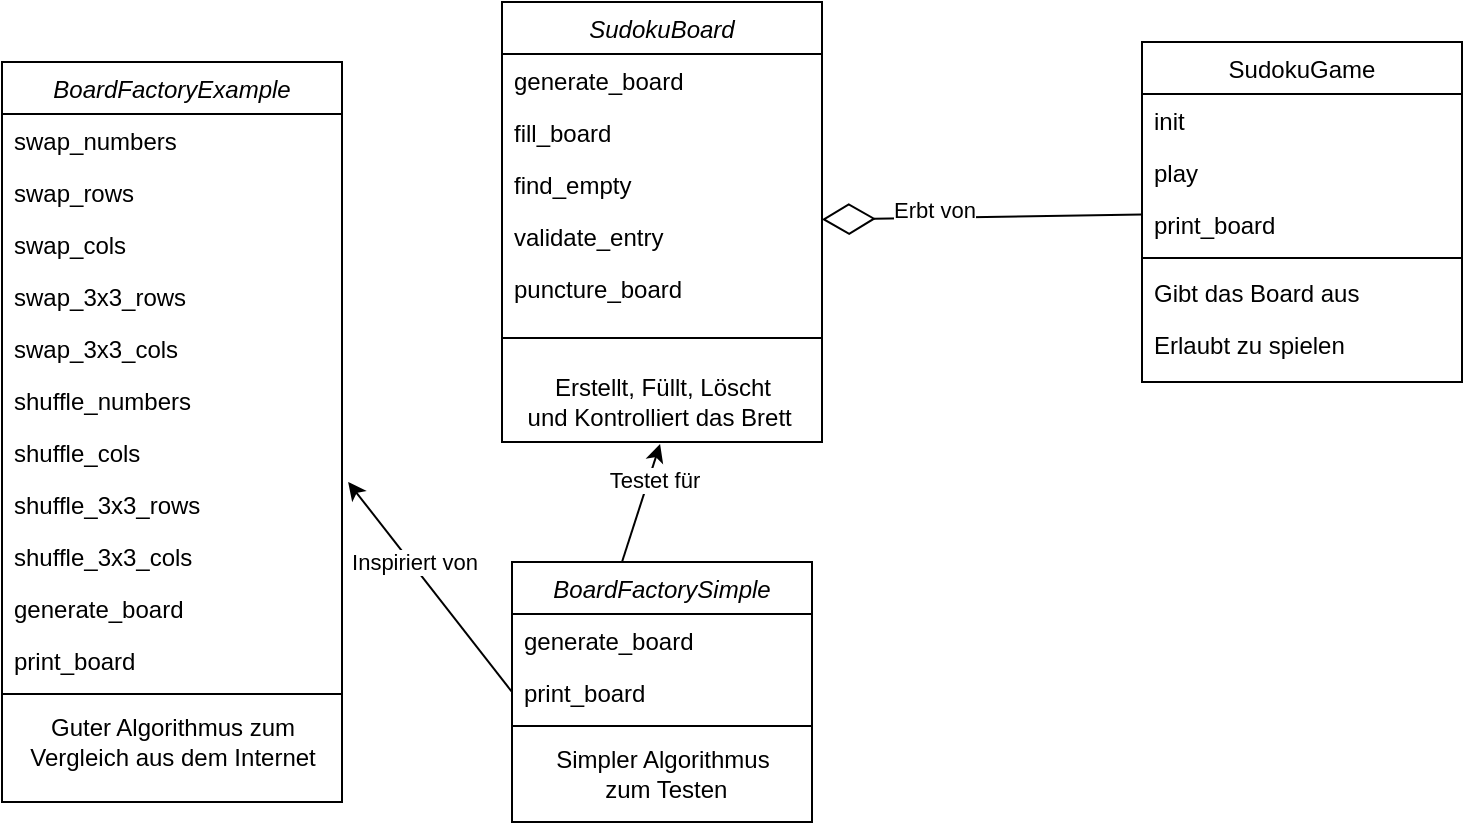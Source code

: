 <mxfile version="20.4.0" type="device"><diagram id="C5RBs43oDa-KdzZeNtuy" name="Page-1"><mxGraphModel dx="1422" dy="794" grid="1" gridSize="10" guides="1" tooltips="1" connect="1" arrows="1" fold="1" page="1" pageScale="1" pageWidth="827" pageHeight="1169" math="0" shadow="0"><root><mxCell id="WIyWlLk6GJQsqaUBKTNV-0"/><mxCell id="WIyWlLk6GJQsqaUBKTNV-1" parent="WIyWlLk6GJQsqaUBKTNV-0"/><mxCell id="zkfFHV4jXpPFQw0GAbJ--0" value="SudokuBoard" style="swimlane;fontStyle=2;align=center;verticalAlign=top;childLayout=stackLayout;horizontal=1;startSize=26;horizontalStack=0;resizeParent=1;resizeLast=0;collapsible=1;marginBottom=0;rounded=0;shadow=0;strokeWidth=1;" parent="WIyWlLk6GJQsqaUBKTNV-1" vertex="1"><mxGeometry x="270" y="50" width="160" height="220" as="geometry"><mxRectangle x="230" y="140" width="160" height="26" as="alternateBounds"/></mxGeometry></mxCell><mxCell id="zkfFHV4jXpPFQw0GAbJ--1" value="generate_board" style="text;align=left;verticalAlign=top;spacingLeft=4;spacingRight=4;overflow=hidden;rotatable=0;points=[[0,0.5],[1,0.5]];portConstraint=eastwest;" parent="zkfFHV4jXpPFQw0GAbJ--0" vertex="1"><mxGeometry y="26" width="160" height="26" as="geometry"/></mxCell><mxCell id="zkfFHV4jXpPFQw0GAbJ--2" value="fill_board" style="text;align=left;verticalAlign=top;spacingLeft=4;spacingRight=4;overflow=hidden;rotatable=0;points=[[0,0.5],[1,0.5]];portConstraint=eastwest;rounded=0;shadow=0;html=0;" parent="zkfFHV4jXpPFQw0GAbJ--0" vertex="1"><mxGeometry y="52" width="160" height="26" as="geometry"/></mxCell><mxCell id="zkfFHV4jXpPFQw0GAbJ--3" value="find_empty" style="text;align=left;verticalAlign=top;spacingLeft=4;spacingRight=4;overflow=hidden;rotatable=0;points=[[0,0.5],[1,0.5]];portConstraint=eastwest;rounded=0;shadow=0;html=0;" parent="zkfFHV4jXpPFQw0GAbJ--0" vertex="1"><mxGeometry y="78" width="160" height="26" as="geometry"/></mxCell><mxCell id="yWedkSjJ-mOeX6taWh3V-0" value="validate_entry" style="text;align=left;verticalAlign=top;spacingLeft=4;spacingRight=4;overflow=hidden;rotatable=0;points=[[0,0.5],[1,0.5]];portConstraint=eastwest;rounded=0;shadow=0;html=0;" vertex="1" parent="zkfFHV4jXpPFQw0GAbJ--0"><mxGeometry y="104" width="160" height="26" as="geometry"/></mxCell><mxCell id="yWedkSjJ-mOeX6taWh3V-1" value="puncture_board" style="text;align=left;verticalAlign=top;spacingLeft=4;spacingRight=4;overflow=hidden;rotatable=0;points=[[0,0.5],[1,0.5]];portConstraint=eastwest;rounded=0;shadow=0;html=0;" vertex="1" parent="zkfFHV4jXpPFQw0GAbJ--0"><mxGeometry y="130" width="160" height="26" as="geometry"/></mxCell><mxCell id="zkfFHV4jXpPFQw0GAbJ--4" value="" style="line;html=1;strokeWidth=1;align=left;verticalAlign=middle;spacingTop=-1;spacingLeft=3;spacingRight=3;rotatable=0;labelPosition=right;points=[];portConstraint=eastwest;" parent="zkfFHV4jXpPFQw0GAbJ--0" vertex="1"><mxGeometry y="156" width="160" height="24" as="geometry"/></mxCell><mxCell id="yWedkSjJ-mOeX6taWh3V-5" value="Erstellt, Füllt, Löscht&lt;br&gt;und Kontrolliert das Brett&amp;nbsp;" style="text;html=1;align=center;verticalAlign=middle;resizable=0;points=[];autosize=1;strokeColor=none;fillColor=none;" vertex="1" parent="zkfFHV4jXpPFQw0GAbJ--0"><mxGeometry y="180" width="160" height="40" as="geometry"/></mxCell><mxCell id="zkfFHV4jXpPFQw0GAbJ--17" value="SudokuGame" style="swimlane;fontStyle=0;align=center;verticalAlign=top;childLayout=stackLayout;horizontal=1;startSize=26;horizontalStack=0;resizeParent=1;resizeLast=0;collapsible=1;marginBottom=0;rounded=0;shadow=0;strokeWidth=1;" parent="WIyWlLk6GJQsqaUBKTNV-1" vertex="1"><mxGeometry x="590" y="70" width="160" height="170" as="geometry"><mxRectangle x="550" y="140" width="160" height="26" as="alternateBounds"/></mxGeometry></mxCell><mxCell id="zkfFHV4jXpPFQw0GAbJ--18" value="init" style="text;align=left;verticalAlign=top;spacingLeft=4;spacingRight=4;overflow=hidden;rotatable=0;points=[[0,0.5],[1,0.5]];portConstraint=eastwest;" parent="zkfFHV4jXpPFQw0GAbJ--17" vertex="1"><mxGeometry y="26" width="160" height="26" as="geometry"/></mxCell><mxCell id="zkfFHV4jXpPFQw0GAbJ--19" value="play" style="text;align=left;verticalAlign=top;spacingLeft=4;spacingRight=4;overflow=hidden;rotatable=0;points=[[0,0.5],[1,0.5]];portConstraint=eastwest;rounded=0;shadow=0;html=0;" parent="zkfFHV4jXpPFQw0GAbJ--17" vertex="1"><mxGeometry y="52" width="160" height="26" as="geometry"/></mxCell><mxCell id="zkfFHV4jXpPFQw0GAbJ--20" value="print_board" style="text;align=left;verticalAlign=top;spacingLeft=4;spacingRight=4;overflow=hidden;rotatable=0;points=[[0,0.5],[1,0.5]];portConstraint=eastwest;rounded=0;shadow=0;html=0;" parent="zkfFHV4jXpPFQw0GAbJ--17" vertex="1"><mxGeometry y="78" width="160" height="26" as="geometry"/></mxCell><mxCell id="zkfFHV4jXpPFQw0GAbJ--23" value="" style="line;html=1;strokeWidth=1;align=left;verticalAlign=middle;spacingTop=-1;spacingLeft=3;spacingRight=3;rotatable=0;labelPosition=right;points=[];portConstraint=eastwest;" parent="zkfFHV4jXpPFQw0GAbJ--17" vertex="1"><mxGeometry y="104" width="160" height="8" as="geometry"/></mxCell><mxCell id="zkfFHV4jXpPFQw0GAbJ--24" value="Gibt das Board aus" style="text;align=left;verticalAlign=top;spacingLeft=4;spacingRight=4;overflow=hidden;rotatable=0;points=[[0,0.5],[1,0.5]];portConstraint=eastwest;" parent="zkfFHV4jXpPFQw0GAbJ--17" vertex="1"><mxGeometry y="112" width="160" height="26" as="geometry"/></mxCell><mxCell id="zkfFHV4jXpPFQw0GAbJ--25" value="Erlaubt zu spielen" style="text;align=left;verticalAlign=top;spacingLeft=4;spacingRight=4;overflow=hidden;rotatable=0;points=[[0,0.5],[1,0.5]];portConstraint=eastwest;" parent="zkfFHV4jXpPFQw0GAbJ--17" vertex="1"><mxGeometry y="138" width="160" height="26" as="geometry"/></mxCell><mxCell id="yWedkSjJ-mOeX6taWh3V-4" value="" style="endArrow=diamondThin;endFill=0;endSize=24;html=1;rounded=0;" edge="1" parent="WIyWlLk6GJQsqaUBKTNV-1" source="zkfFHV4jXpPFQw0GAbJ--17" target="zkfFHV4jXpPFQw0GAbJ--0"><mxGeometry width="160" relative="1" as="geometry"><mxPoint x="330" y="200" as="sourcePoint"/><mxPoint x="490" y="200" as="targetPoint"/></mxGeometry></mxCell><mxCell id="yWedkSjJ-mOeX6taWh3V-6" value="Erbt von" style="edgeLabel;html=1;align=center;verticalAlign=middle;resizable=0;points=[];" vertex="1" connectable="0" parent="yWedkSjJ-mOeX6taWh3V-4"><mxGeometry x="0.298" y="-4" relative="1" as="geometry"><mxPoint as="offset"/></mxGeometry></mxCell><mxCell id="yWedkSjJ-mOeX6taWh3V-8" value="BoardFactoryExample" style="swimlane;fontStyle=2;align=center;verticalAlign=top;childLayout=stackLayout;horizontal=1;startSize=26;horizontalStack=0;resizeParent=1;resizeLast=0;collapsible=1;marginBottom=0;rounded=0;shadow=0;strokeWidth=1;" vertex="1" parent="WIyWlLk6GJQsqaUBKTNV-1"><mxGeometry x="20" y="80" width="170" height="370" as="geometry"><mxRectangle x="230" y="140" width="160" height="26" as="alternateBounds"/></mxGeometry></mxCell><mxCell id="yWedkSjJ-mOeX6taWh3V-9" value="swap_numbers" style="text;align=left;verticalAlign=top;spacingLeft=4;spacingRight=4;overflow=hidden;rotatable=0;points=[[0,0.5],[1,0.5]];portConstraint=eastwest;" vertex="1" parent="yWedkSjJ-mOeX6taWh3V-8"><mxGeometry y="26" width="170" height="26" as="geometry"/></mxCell><mxCell id="yWedkSjJ-mOeX6taWh3V-10" value="swap_rows" style="text;align=left;verticalAlign=top;spacingLeft=4;spacingRight=4;overflow=hidden;rotatable=0;points=[[0,0.5],[1,0.5]];portConstraint=eastwest;rounded=0;shadow=0;html=0;" vertex="1" parent="yWedkSjJ-mOeX6taWh3V-8"><mxGeometry y="52" width="170" height="26" as="geometry"/></mxCell><mxCell id="yWedkSjJ-mOeX6taWh3V-11" value="swap_cols" style="text;align=left;verticalAlign=top;spacingLeft=4;spacingRight=4;overflow=hidden;rotatable=0;points=[[0,0.5],[1,0.5]];portConstraint=eastwest;rounded=0;shadow=0;html=0;" vertex="1" parent="yWedkSjJ-mOeX6taWh3V-8"><mxGeometry y="78" width="170" height="26" as="geometry"/></mxCell><mxCell id="yWedkSjJ-mOeX6taWh3V-12" value="swap_3x3_rows" style="text;align=left;verticalAlign=top;spacingLeft=4;spacingRight=4;overflow=hidden;rotatable=0;points=[[0,0.5],[1,0.5]];portConstraint=eastwest;rounded=0;shadow=0;html=0;" vertex="1" parent="yWedkSjJ-mOeX6taWh3V-8"><mxGeometry y="104" width="170" height="26" as="geometry"/></mxCell><mxCell id="yWedkSjJ-mOeX6taWh3V-13" value="swap_3x3_cols" style="text;align=left;verticalAlign=top;spacingLeft=4;spacingRight=4;overflow=hidden;rotatable=0;points=[[0,0.5],[1,0.5]];portConstraint=eastwest;rounded=0;shadow=0;html=0;" vertex="1" parent="yWedkSjJ-mOeX6taWh3V-8"><mxGeometry y="130" width="170" height="26" as="geometry"/></mxCell><mxCell id="yWedkSjJ-mOeX6taWh3V-16" value="shuffle_numbers" style="text;align=left;verticalAlign=top;spacingLeft=4;spacingRight=4;overflow=hidden;rotatable=0;points=[[0,0.5],[1,0.5]];portConstraint=eastwest;rounded=0;shadow=0;html=0;" vertex="1" parent="yWedkSjJ-mOeX6taWh3V-8"><mxGeometry y="156" width="170" height="26" as="geometry"/></mxCell><mxCell id="yWedkSjJ-mOeX6taWh3V-17" value="shuffle_cols" style="text;align=left;verticalAlign=top;spacingLeft=4;spacingRight=4;overflow=hidden;rotatable=0;points=[[0,0.5],[1,0.5]];portConstraint=eastwest;rounded=0;shadow=0;html=0;" vertex="1" parent="yWedkSjJ-mOeX6taWh3V-8"><mxGeometry y="182" width="170" height="26" as="geometry"/></mxCell><mxCell id="yWedkSjJ-mOeX6taWh3V-18" value="shuffle_3x3_rows" style="text;align=left;verticalAlign=top;spacingLeft=4;spacingRight=4;overflow=hidden;rotatable=0;points=[[0,0.5],[1,0.5]];portConstraint=eastwest;rounded=0;shadow=0;html=0;" vertex="1" parent="yWedkSjJ-mOeX6taWh3V-8"><mxGeometry y="208" width="170" height="26" as="geometry"/></mxCell><mxCell id="yWedkSjJ-mOeX6taWh3V-19" value="shuffle_3x3_cols" style="text;align=left;verticalAlign=top;spacingLeft=4;spacingRight=4;overflow=hidden;rotatable=0;points=[[0,0.5],[1,0.5]];portConstraint=eastwest;rounded=0;shadow=0;html=0;" vertex="1" parent="yWedkSjJ-mOeX6taWh3V-8"><mxGeometry y="234" width="170" height="26" as="geometry"/></mxCell><mxCell id="yWedkSjJ-mOeX6taWh3V-20" value="generate_board" style="text;align=left;verticalAlign=top;spacingLeft=4;spacingRight=4;overflow=hidden;rotatable=0;points=[[0,0.5],[1,0.5]];portConstraint=eastwest;rounded=0;shadow=0;html=0;" vertex="1" parent="yWedkSjJ-mOeX6taWh3V-8"><mxGeometry y="260" width="170" height="26" as="geometry"/></mxCell><mxCell id="yWedkSjJ-mOeX6taWh3V-21" value="print_board" style="text;align=left;verticalAlign=top;spacingLeft=4;spacingRight=4;overflow=hidden;rotatable=0;points=[[0,0.5],[1,0.5]];portConstraint=eastwest;rounded=0;shadow=0;html=0;" vertex="1" parent="yWedkSjJ-mOeX6taWh3V-8"><mxGeometry y="286" width="170" height="26" as="geometry"/></mxCell><mxCell id="yWedkSjJ-mOeX6taWh3V-14" value="" style="line;html=1;strokeWidth=1;align=left;verticalAlign=middle;spacingTop=-1;spacingLeft=3;spacingRight=3;rotatable=0;labelPosition=right;points=[];portConstraint=eastwest;" vertex="1" parent="yWedkSjJ-mOeX6taWh3V-8"><mxGeometry y="312" width="170" height="8" as="geometry"/></mxCell><mxCell id="yWedkSjJ-mOeX6taWh3V-15" value="Guter Algorithmus zum &lt;br&gt;Vergleich aus dem Internet" style="text;html=1;align=center;verticalAlign=middle;resizable=0;points=[];autosize=1;strokeColor=none;fillColor=none;" vertex="1" parent="yWedkSjJ-mOeX6taWh3V-8"><mxGeometry y="320" width="170" height="40" as="geometry"/></mxCell><mxCell id="yWedkSjJ-mOeX6taWh3V-22" value="BoardFactorySimple" style="swimlane;fontStyle=2;align=center;verticalAlign=top;childLayout=stackLayout;horizontal=1;startSize=26;horizontalStack=0;resizeParent=1;resizeLast=0;collapsible=1;marginBottom=0;rounded=0;shadow=0;strokeWidth=1;" vertex="1" parent="WIyWlLk6GJQsqaUBKTNV-1"><mxGeometry x="275" y="330" width="150" height="130" as="geometry"><mxRectangle x="230" y="140" width="160" height="26" as="alternateBounds"/></mxGeometry></mxCell><mxCell id="yWedkSjJ-mOeX6taWh3V-32" value="generate_board" style="text;align=left;verticalAlign=top;spacingLeft=4;spacingRight=4;overflow=hidden;rotatable=0;points=[[0,0.5],[1,0.5]];portConstraint=eastwest;rounded=0;shadow=0;html=0;" vertex="1" parent="yWedkSjJ-mOeX6taWh3V-22"><mxGeometry y="26" width="150" height="26" as="geometry"/></mxCell><mxCell id="yWedkSjJ-mOeX6taWh3V-33" value="print_board" style="text;align=left;verticalAlign=top;spacingLeft=4;spacingRight=4;overflow=hidden;rotatable=0;points=[[0,0.5],[1,0.5]];portConstraint=eastwest;rounded=0;shadow=0;html=0;" vertex="1" parent="yWedkSjJ-mOeX6taWh3V-22"><mxGeometry y="52" width="150" height="26" as="geometry"/></mxCell><mxCell id="yWedkSjJ-mOeX6taWh3V-34" value="" style="line;html=1;strokeWidth=1;align=left;verticalAlign=middle;spacingTop=-1;spacingLeft=3;spacingRight=3;rotatable=0;labelPosition=right;points=[];portConstraint=eastwest;" vertex="1" parent="yWedkSjJ-mOeX6taWh3V-22"><mxGeometry y="78" width="150" height="8" as="geometry"/></mxCell><mxCell id="yWedkSjJ-mOeX6taWh3V-35" value="Simpler Algorithmus&lt;br&gt;&amp;nbsp;zum Testen" style="text;html=1;align=center;verticalAlign=middle;resizable=0;points=[];autosize=1;strokeColor=none;fillColor=none;" vertex="1" parent="yWedkSjJ-mOeX6taWh3V-22"><mxGeometry y="86" width="150" height="40" as="geometry"/></mxCell><mxCell id="yWedkSjJ-mOeX6taWh3V-36" value="" style="endArrow=classic;html=1;rounded=0;entryX=1.018;entryY=0.077;entryDx=0;entryDy=0;entryPerimeter=0;exitX=0;exitY=0.5;exitDx=0;exitDy=0;" edge="1" parent="WIyWlLk6GJQsqaUBKTNV-1" source="yWedkSjJ-mOeX6taWh3V-33" target="yWedkSjJ-mOeX6taWh3V-18"><mxGeometry width="50" height="50" relative="1" as="geometry"><mxPoint x="210" y="410" as="sourcePoint"/><mxPoint x="260" y="360" as="targetPoint"/></mxGeometry></mxCell><mxCell id="yWedkSjJ-mOeX6taWh3V-37" value="Inspiriert von" style="edgeLabel;html=1;align=center;verticalAlign=middle;resizable=0;points=[];" vertex="1" connectable="0" parent="yWedkSjJ-mOeX6taWh3V-36"><mxGeometry x="0.224" y="-1" relative="1" as="geometry"><mxPoint as="offset"/></mxGeometry></mxCell><mxCell id="yWedkSjJ-mOeX6taWh3V-38" value="" style="endArrow=classic;html=1;rounded=0;entryX=0.494;entryY=1.025;entryDx=0;entryDy=0;entryPerimeter=0;" edge="1" parent="WIyWlLk6GJQsqaUBKTNV-1" target="yWedkSjJ-mOeX6taWh3V-5"><mxGeometry width="50" height="50" relative="1" as="geometry"><mxPoint x="330" y="330" as="sourcePoint"/><mxPoint x="380" y="280" as="targetPoint"/><Array as="points"/></mxGeometry></mxCell><mxCell id="yWedkSjJ-mOeX6taWh3V-39" value="Testet für" style="edgeLabel;html=1;align=center;verticalAlign=middle;resizable=0;points=[];" vertex="1" connectable="0" parent="yWedkSjJ-mOeX6taWh3V-38"><mxGeometry x="0.407" y="-2" relative="1" as="geometry"><mxPoint as="offset"/></mxGeometry></mxCell></root></mxGraphModel></diagram></mxfile>